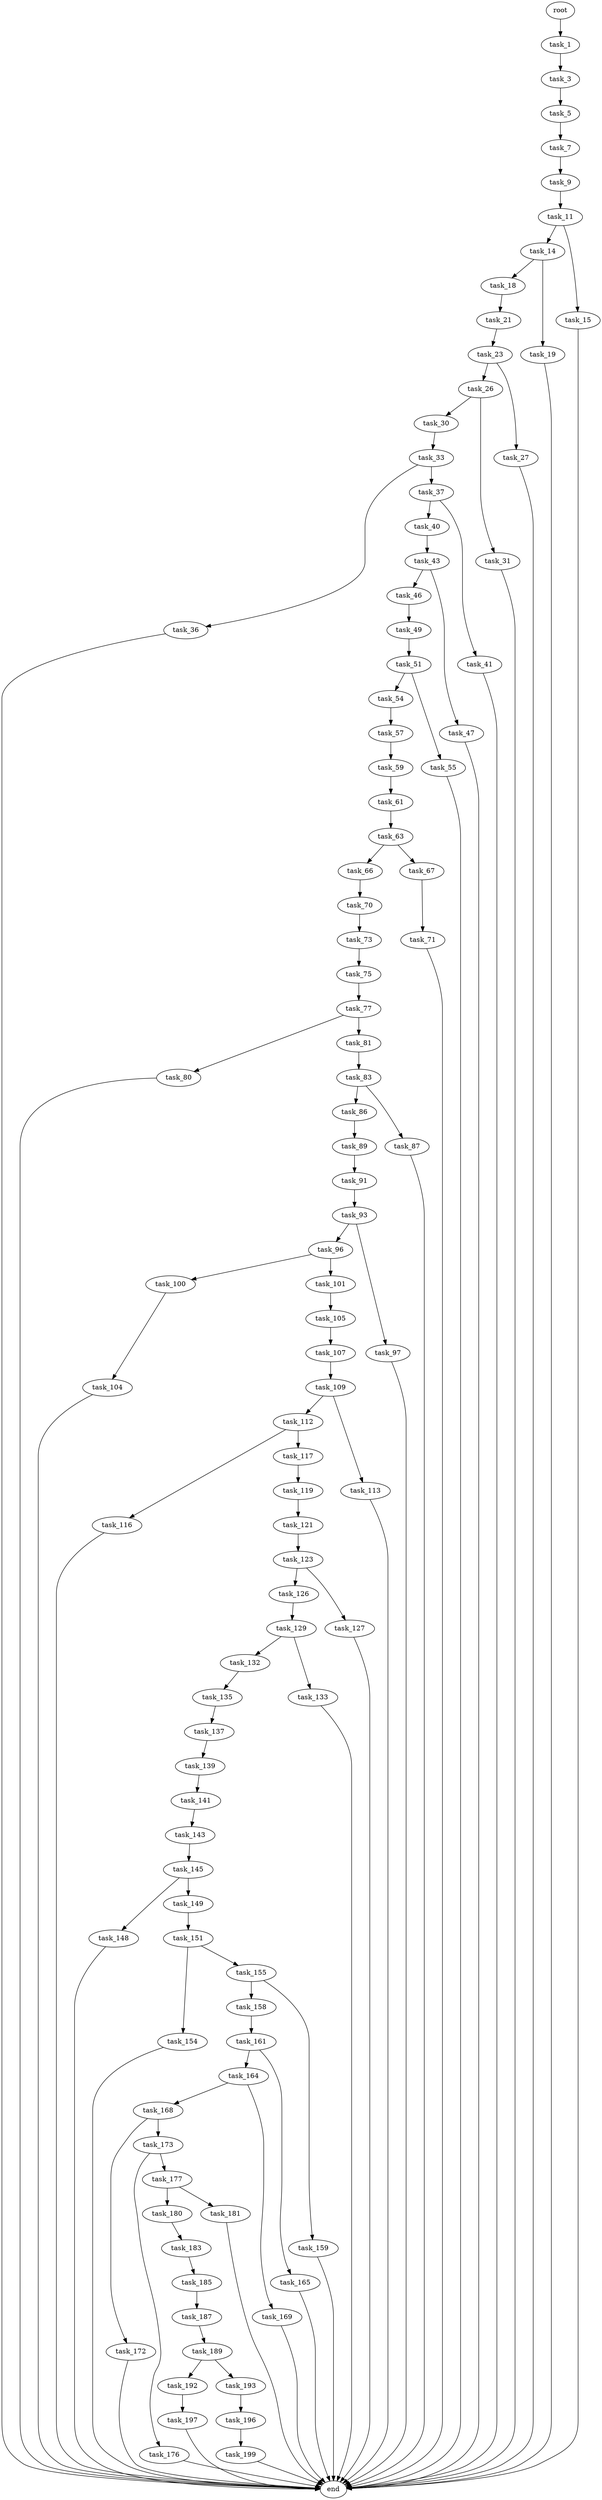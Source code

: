 digraph G {
  root [size="0.000000"];
  task_1 [size="5986183638.000000"];
  task_3 [size="319470697622.000000"];
  task_5 [size="401074608002.000000"];
  task_7 [size="12475056443.000000"];
  task_9 [size="1817275026.000000"];
  task_11 [size="19030800897.000000"];
  task_14 [size="11252675694.000000"];
  task_15 [size="549755813888.000000"];
  task_18 [size="497218147348.000000"];
  task_19 [size="368293445632.000000"];
  end [size="0.000000"];
  task_21 [size="1641013815.000000"];
  task_23 [size="375462116952.000000"];
  task_26 [size="551905539580.000000"];
  task_27 [size="231928233984.000000"];
  task_30 [size="27508472016.000000"];
  task_31 [size="8176118788.000000"];
  task_33 [size="1073741824000.000000"];
  task_36 [size="692554571295.000000"];
  task_37 [size="693825385848.000000"];
  task_40 [size="788580536575.000000"];
  task_41 [size="13222541179.000000"];
  task_43 [size="49050861328.000000"];
  task_46 [size="999236994.000000"];
  task_47 [size="960866434608.000000"];
  task_49 [size="4935722408.000000"];
  task_51 [size="368293445632.000000"];
  task_54 [size="716492731240.000000"];
  task_55 [size="46514243493.000000"];
  task_57 [size="8589934592.000000"];
  task_59 [size="782757789696.000000"];
  task_61 [size="5978310787.000000"];
  task_63 [size="37046239608.000000"];
  task_66 [size="368293445632.000000"];
  task_67 [size="8589934592.000000"];
  task_70 [size="37254245649.000000"];
  task_71 [size="21913003158.000000"];
  task_73 [size="549755813888.000000"];
  task_75 [size="28416619480.000000"];
  task_77 [size="782757789696.000000"];
  task_80 [size="27807321047.000000"];
  task_81 [size="837475634696.000000"];
  task_83 [size="485304727307.000000"];
  task_86 [size="22812822092.000000"];
  task_87 [size="32848838374.000000"];
  task_89 [size="276715311214.000000"];
  task_91 [size="1073741824000.000000"];
  task_93 [size="1073741824000.000000"];
  task_96 [size="1073741824000.000000"];
  task_97 [size="350028735524.000000"];
  task_100 [size="1269613998286.000000"];
  task_101 [size="231928233984.000000"];
  task_104 [size="589269508204.000000"];
  task_105 [size="662242886500.000000"];
  task_107 [size="368293445632.000000"];
  task_109 [size="782757789696.000000"];
  task_112 [size="435145800284.000000"];
  task_113 [size="68719476736.000000"];
  task_116 [size="549755813888.000000"];
  task_117 [size="2091279156.000000"];
  task_119 [size="3867613779.000000"];
  task_121 [size="35696019557.000000"];
  task_123 [size="8589934592.000000"];
  task_126 [size="28991029248.000000"];
  task_127 [size="368293445632.000000"];
  task_129 [size="442036656565.000000"];
  task_132 [size="312156990997.000000"];
  task_133 [size="157356701232.000000"];
  task_135 [size="1914656007.000000"];
  task_137 [size="52036190353.000000"];
  task_139 [size="549755813888.000000"];
  task_141 [size="135893884863.000000"];
  task_143 [size="68719476736.000000"];
  task_145 [size="368293445632.000000"];
  task_148 [size="1319473245028.000000"];
  task_149 [size="635425849251.000000"];
  task_151 [size="97929454432.000000"];
  task_154 [size="869942976552.000000"];
  task_155 [size="14999606920.000000"];
  task_158 [size="68719476736.000000"];
  task_159 [size="549755813888.000000"];
  task_161 [size="236938909177.000000"];
  task_164 [size="30899412041.000000"];
  task_165 [size="42219019618.000000"];
  task_168 [size="8589934592.000000"];
  task_169 [size="231928233984.000000"];
  task_172 [size="2006848631.000000"];
  task_173 [size="14999736882.000000"];
  task_176 [size="540292764913.000000"];
  task_177 [size="231928233984.000000"];
  task_180 [size="231928233984.000000"];
  task_181 [size="231928233984.000000"];
  task_183 [size="6080802838.000000"];
  task_185 [size="10227601434.000000"];
  task_187 [size="3932826636.000000"];
  task_189 [size="231928233984.000000"];
  task_192 [size="18920161113.000000"];
  task_193 [size="4171950416.000000"];
  task_197 [size="1295554342104.000000"];
  task_196 [size="1073741824000.000000"];
  task_199 [size="782757789696.000000"];

  root -> task_1 [size="1.000000"];
  task_1 -> task_3 [size="301989888.000000"];
  task_3 -> task_5 [size="209715200.000000"];
  task_5 -> task_7 [size="838860800.000000"];
  task_7 -> task_9 [size="411041792.000000"];
  task_9 -> task_11 [size="33554432.000000"];
  task_11 -> task_14 [size="411041792.000000"];
  task_11 -> task_15 [size="411041792.000000"];
  task_14 -> task_18 [size="301989888.000000"];
  task_14 -> task_19 [size="301989888.000000"];
  task_15 -> end [size="1.000000"];
  task_18 -> task_21 [size="536870912.000000"];
  task_19 -> end [size="1.000000"];
  task_21 -> task_23 [size="33554432.000000"];
  task_23 -> task_26 [size="536870912.000000"];
  task_23 -> task_27 [size="536870912.000000"];
  task_26 -> task_30 [size="679477248.000000"];
  task_26 -> task_31 [size="679477248.000000"];
  task_27 -> end [size="1.000000"];
  task_30 -> task_33 [size="838860800.000000"];
  task_31 -> end [size="1.000000"];
  task_33 -> task_36 [size="838860800.000000"];
  task_33 -> task_37 [size="838860800.000000"];
  task_36 -> end [size="1.000000"];
  task_37 -> task_40 [size="838860800.000000"];
  task_37 -> task_41 [size="838860800.000000"];
  task_40 -> task_43 [size="838860800.000000"];
  task_41 -> end [size="1.000000"];
  task_43 -> task_46 [size="838860800.000000"];
  task_43 -> task_47 [size="838860800.000000"];
  task_46 -> task_49 [size="75497472.000000"];
  task_47 -> end [size="1.000000"];
  task_49 -> task_51 [size="134217728.000000"];
  task_51 -> task_54 [size="411041792.000000"];
  task_51 -> task_55 [size="411041792.000000"];
  task_54 -> task_57 [size="536870912.000000"];
  task_55 -> end [size="1.000000"];
  task_57 -> task_59 [size="33554432.000000"];
  task_59 -> task_61 [size="679477248.000000"];
  task_61 -> task_63 [size="134217728.000000"];
  task_63 -> task_66 [size="679477248.000000"];
  task_63 -> task_67 [size="679477248.000000"];
  task_66 -> task_70 [size="411041792.000000"];
  task_67 -> task_71 [size="33554432.000000"];
  task_70 -> task_73 [size="679477248.000000"];
  task_71 -> end [size="1.000000"];
  task_73 -> task_75 [size="536870912.000000"];
  task_75 -> task_77 [size="536870912.000000"];
  task_77 -> task_80 [size="679477248.000000"];
  task_77 -> task_81 [size="679477248.000000"];
  task_80 -> end [size="1.000000"];
  task_81 -> task_83 [size="679477248.000000"];
  task_83 -> task_86 [size="838860800.000000"];
  task_83 -> task_87 [size="838860800.000000"];
  task_86 -> task_89 [size="536870912.000000"];
  task_87 -> end [size="1.000000"];
  task_89 -> task_91 [size="838860800.000000"];
  task_91 -> task_93 [size="838860800.000000"];
  task_93 -> task_96 [size="838860800.000000"];
  task_93 -> task_97 [size="838860800.000000"];
  task_96 -> task_100 [size="838860800.000000"];
  task_96 -> task_101 [size="838860800.000000"];
  task_97 -> end [size="1.000000"];
  task_100 -> task_104 [size="838860800.000000"];
  task_101 -> task_105 [size="301989888.000000"];
  task_104 -> end [size="1.000000"];
  task_105 -> task_107 [size="536870912.000000"];
  task_107 -> task_109 [size="411041792.000000"];
  task_109 -> task_112 [size="679477248.000000"];
  task_109 -> task_113 [size="679477248.000000"];
  task_112 -> task_116 [size="536870912.000000"];
  task_112 -> task_117 [size="536870912.000000"];
  task_113 -> end [size="1.000000"];
  task_116 -> end [size="1.000000"];
  task_117 -> task_119 [size="33554432.000000"];
  task_119 -> task_121 [size="209715200.000000"];
  task_121 -> task_123 [size="33554432.000000"];
  task_123 -> task_126 [size="33554432.000000"];
  task_123 -> task_127 [size="33554432.000000"];
  task_126 -> task_129 [size="75497472.000000"];
  task_127 -> end [size="1.000000"];
  task_129 -> task_132 [size="411041792.000000"];
  task_129 -> task_133 [size="411041792.000000"];
  task_132 -> task_135 [size="209715200.000000"];
  task_133 -> end [size="1.000000"];
  task_135 -> task_137 [size="33554432.000000"];
  task_137 -> task_139 [size="838860800.000000"];
  task_139 -> task_141 [size="536870912.000000"];
  task_141 -> task_143 [size="301989888.000000"];
  task_143 -> task_145 [size="134217728.000000"];
  task_145 -> task_148 [size="411041792.000000"];
  task_145 -> task_149 [size="411041792.000000"];
  task_148 -> end [size="1.000000"];
  task_149 -> task_151 [size="679477248.000000"];
  task_151 -> task_154 [size="301989888.000000"];
  task_151 -> task_155 [size="301989888.000000"];
  task_154 -> end [size="1.000000"];
  task_155 -> task_158 [size="536870912.000000"];
  task_155 -> task_159 [size="536870912.000000"];
  task_158 -> task_161 [size="134217728.000000"];
  task_159 -> end [size="1.000000"];
  task_161 -> task_164 [size="301989888.000000"];
  task_161 -> task_165 [size="301989888.000000"];
  task_164 -> task_168 [size="75497472.000000"];
  task_164 -> task_169 [size="75497472.000000"];
  task_165 -> end [size="1.000000"];
  task_168 -> task_172 [size="33554432.000000"];
  task_168 -> task_173 [size="33554432.000000"];
  task_169 -> end [size="1.000000"];
  task_172 -> end [size="1.000000"];
  task_173 -> task_176 [size="536870912.000000"];
  task_173 -> task_177 [size="536870912.000000"];
  task_176 -> end [size="1.000000"];
  task_177 -> task_180 [size="301989888.000000"];
  task_177 -> task_181 [size="301989888.000000"];
  task_180 -> task_183 [size="301989888.000000"];
  task_181 -> end [size="1.000000"];
  task_183 -> task_185 [size="209715200.000000"];
  task_185 -> task_187 [size="301989888.000000"];
  task_187 -> task_189 [size="134217728.000000"];
  task_189 -> task_192 [size="301989888.000000"];
  task_189 -> task_193 [size="301989888.000000"];
  task_192 -> task_197 [size="679477248.000000"];
  task_193 -> task_196 [size="209715200.000000"];
  task_197 -> end [size="1.000000"];
  task_196 -> task_199 [size="838860800.000000"];
  task_199 -> end [size="1.000000"];
}

